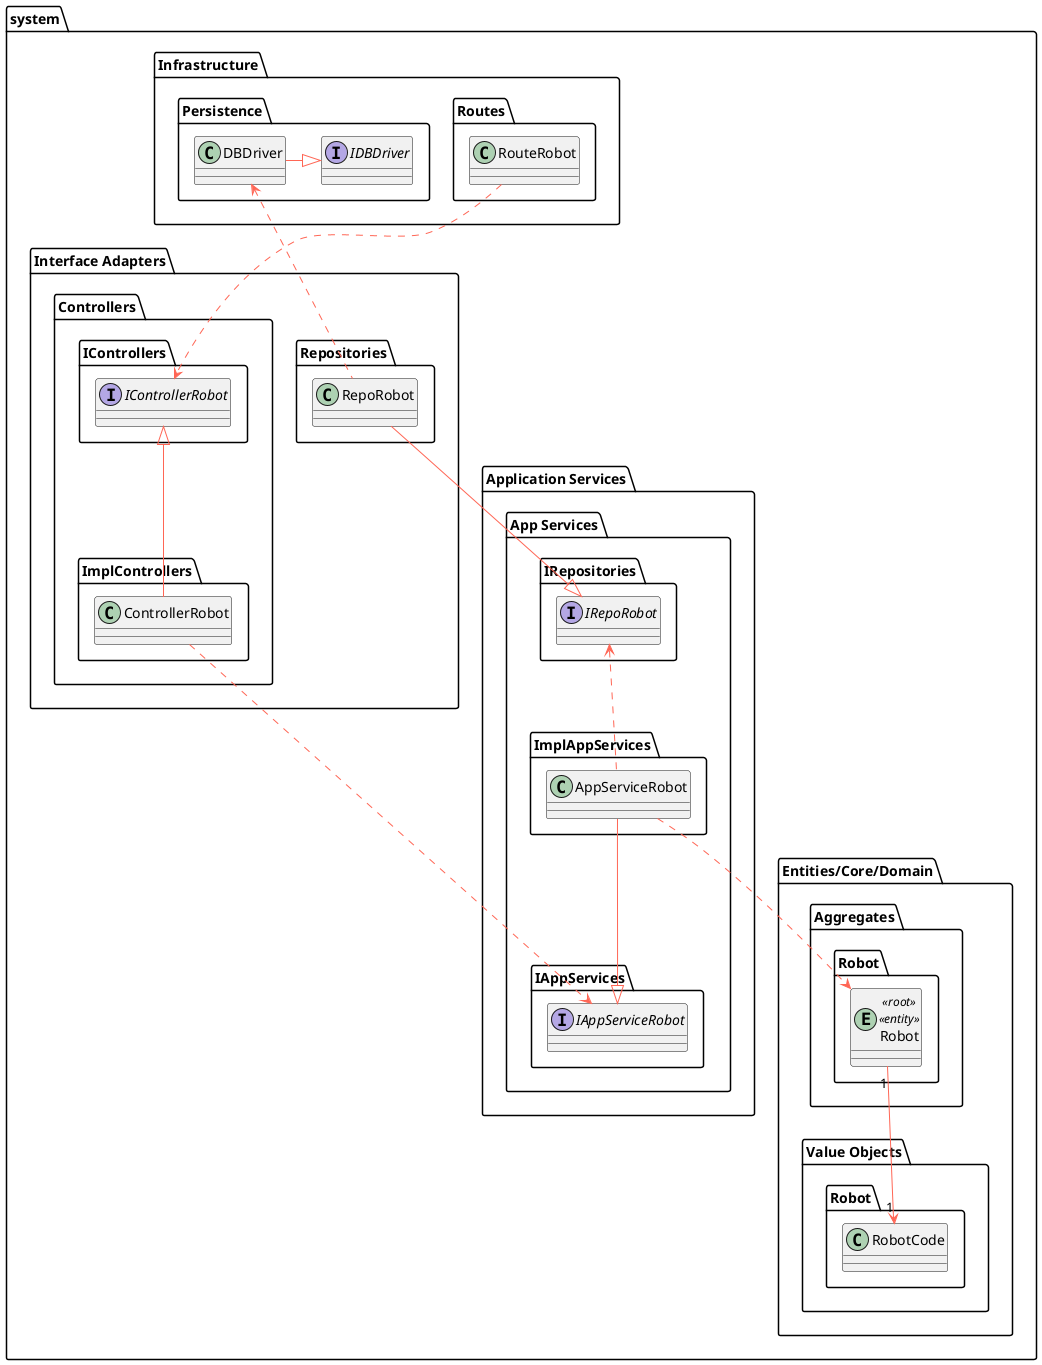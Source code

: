 @startuml

skinparam component {
    FontSize 16
    BackgroundColor<<Apache>> LightCoral
    BorderColor<<Apache>> #FF6655
    FontName Courier
    BorderColor black
    BackgroundColor DeepSkyBlue
    ArrowFontName Impact
    ArrowColor #FF6655
}

package system {
    package "Infrastructure" {
        package "Routes" {
            class RouteRobot
        }

        package "Persistence" {
            interface IDBDriver
            class DBDriver
        }

        DBDriver -right-|> IDBDriver
    }

    package "Interface Adapters" {
        package "Controllers" {
            package "IControllers" {
                interface IControllerRobot
            }

            package "ImplControllers" {
                class ControllerRobot
            }
            ControllerRobot -up-|> IControllerRobot
        }

        package "Repositories" {
            class RepoRobot
        }

        RepoRobot .up.> DBDriver

        RouteRobot ..> IControllerRobot
    }

    package "Application Services" {
        package "App Services" {
            package "IAppServices" {
                interface IAppServiceRobot
            }

            package "ImplAppServices" {
                class AppServiceRobot
            }

            AppServiceRobot --|> IAppServiceRobot

            package "IRepositories" {
                interface IRepoRobot
            }

            RepoRobot --|> IRepoRobot
        }

        ControllerRobot ..> IAppServiceRobot

        AppServiceRobot .up.> IRepoRobot
    }

    package "Entities/Core/Domain" {
        package "Aggregates" {
            package "Robot" as a_robot {
                entity Robot <<root>> <<entity>>
            }

        }


        package "Value Objects" {
                package "Robot" as vo_robot {
                class RobotCode
            }
        }
        Robot "1" --> "1" RobotCode

        AppServiceRobot ..> Robot

        'package "Services" {
        '}
    }
}

@enduml

